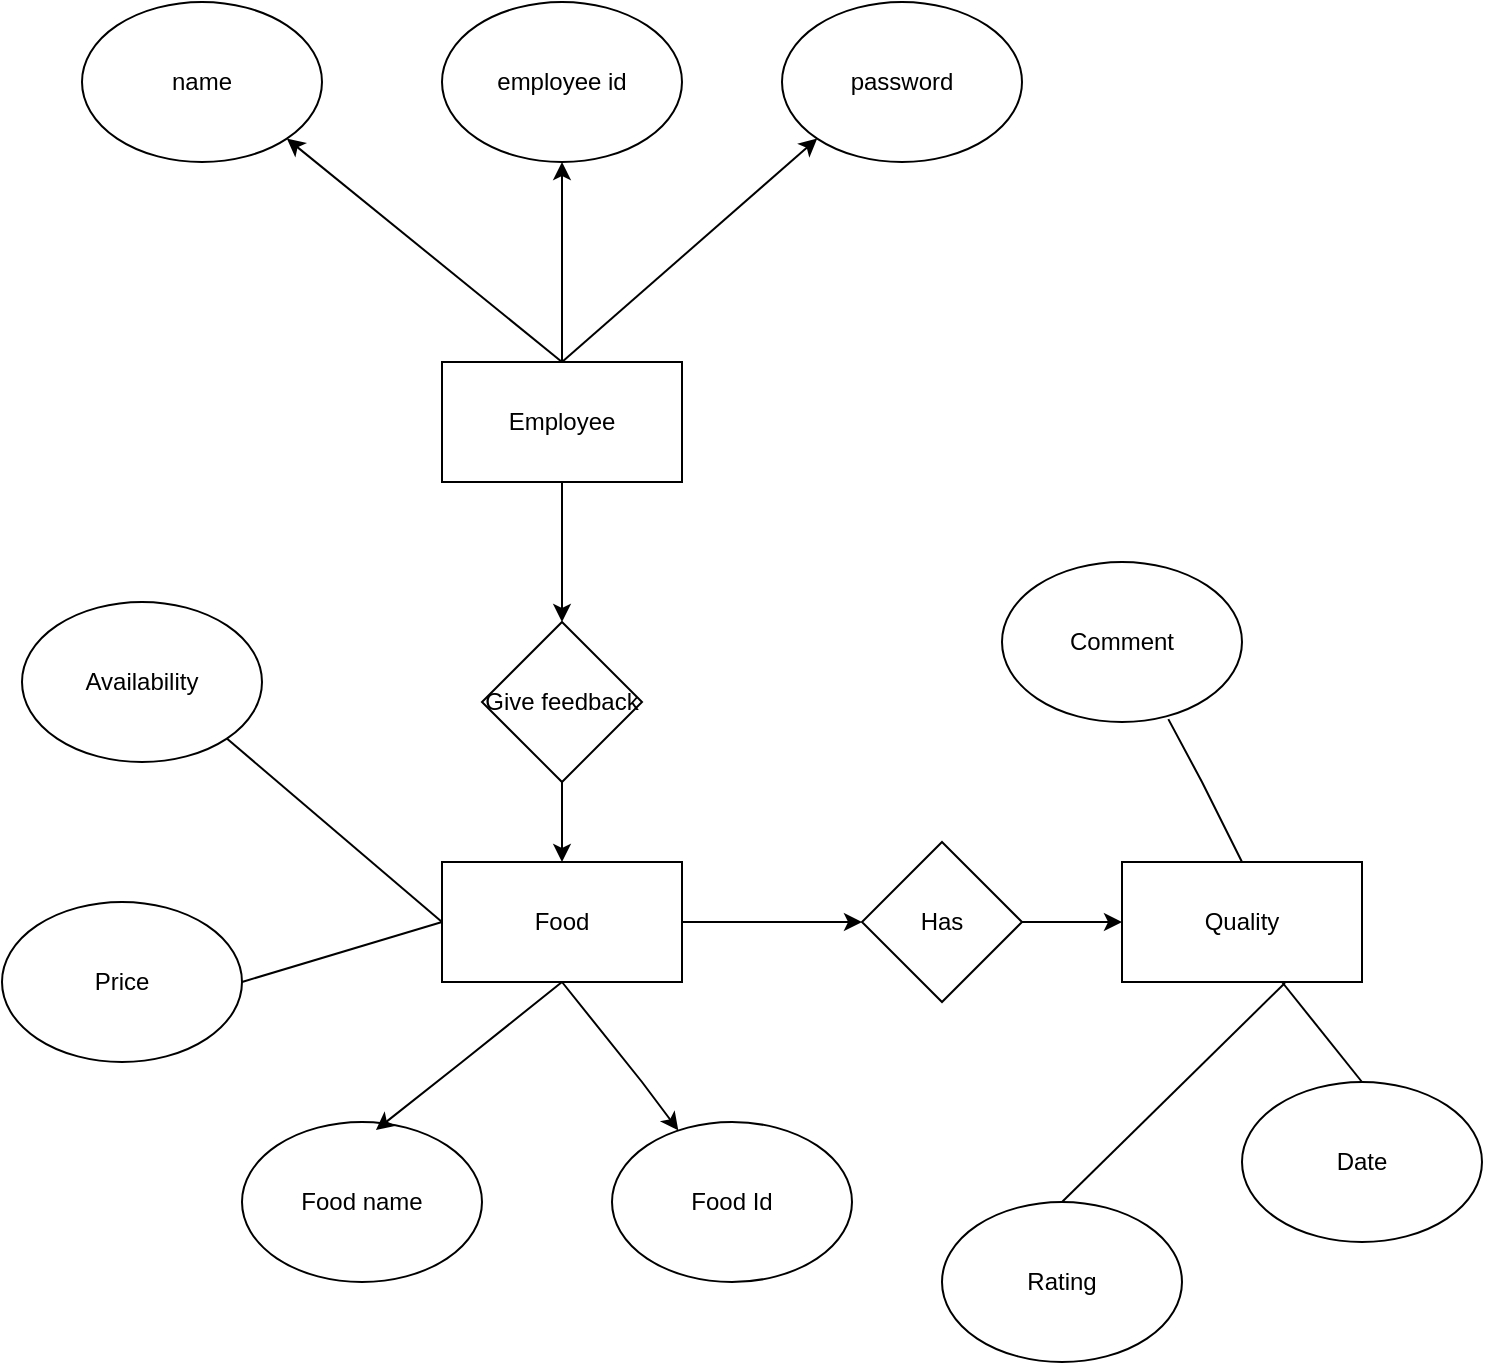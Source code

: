 <mxfile version="24.4.13" type="device">
  <diagram id="R2lEEEUBdFMjLlhIrx00" name="Page-1">
    <mxGraphModel dx="880" dy="483" grid="1" gridSize="10" guides="1" tooltips="1" connect="1" arrows="1" fold="1" page="1" pageScale="1" pageWidth="850" pageHeight="1100" math="0" shadow="0" extFonts="Permanent Marker^https://fonts.googleapis.com/css?family=Permanent+Marker">
      <root>
        <mxCell id="0" />
        <mxCell id="1" parent="0" />
        <mxCell id="3pr98fbwNOzwaNRjoA59-6" style="edgeStyle=orthogonalEdgeStyle;rounded=0;orthogonalLoop=1;jettySize=auto;html=1;exitX=0.5;exitY=0;exitDx=0;exitDy=0;entryX=0.5;entryY=1;entryDx=0;entryDy=0;" parent="1" source="3pr98fbwNOzwaNRjoA59-1" target="3pr98fbwNOzwaNRjoA59-4" edge="1">
          <mxGeometry relative="1" as="geometry" />
        </mxCell>
        <mxCell id="3pr98fbwNOzwaNRjoA59-13" value="" style="edgeStyle=orthogonalEdgeStyle;rounded=0;orthogonalLoop=1;jettySize=auto;html=1;" parent="1" source="3pr98fbwNOzwaNRjoA59-1" target="3pr98fbwNOzwaNRjoA59-12" edge="1">
          <mxGeometry relative="1" as="geometry" />
        </mxCell>
        <mxCell id="3pr98fbwNOzwaNRjoA59-1" value="Employee" style="rounded=0;whiteSpace=wrap;html=1;" parent="1" vertex="1">
          <mxGeometry x="340" y="240" width="120" height="60" as="geometry" />
        </mxCell>
        <mxCell id="3pr98fbwNOzwaNRjoA59-4" value="employee id" style="ellipse;whiteSpace=wrap;html=1;" parent="1" vertex="1">
          <mxGeometry x="340" y="60" width="120" height="80" as="geometry" />
        </mxCell>
        <mxCell id="3pr98fbwNOzwaNRjoA59-7" value="name" style="ellipse;whiteSpace=wrap;html=1;" parent="1" vertex="1">
          <mxGeometry x="160" y="60" width="120" height="80" as="geometry" />
        </mxCell>
        <mxCell id="3pr98fbwNOzwaNRjoA59-8" value="password" style="ellipse;whiteSpace=wrap;html=1;" parent="1" vertex="1">
          <mxGeometry x="510" y="60" width="120" height="80" as="geometry" />
        </mxCell>
        <mxCell id="3pr98fbwNOzwaNRjoA59-10" value="" style="endArrow=classic;html=1;rounded=0;entryX=0;entryY=1;entryDx=0;entryDy=0;" parent="1" target="3pr98fbwNOzwaNRjoA59-8" edge="1">
          <mxGeometry width="50" height="50" relative="1" as="geometry">
            <mxPoint x="400" y="240" as="sourcePoint" />
            <mxPoint x="450" y="190" as="targetPoint" />
          </mxGeometry>
        </mxCell>
        <mxCell id="3pr98fbwNOzwaNRjoA59-11" value="" style="endArrow=classic;html=1;rounded=0;entryX=1;entryY=1;entryDx=0;entryDy=0;" parent="1" target="3pr98fbwNOzwaNRjoA59-7" edge="1">
          <mxGeometry width="50" height="50" relative="1" as="geometry">
            <mxPoint x="400" y="240" as="sourcePoint" />
            <mxPoint x="450" y="190" as="targetPoint" />
          </mxGeometry>
        </mxCell>
        <mxCell id="3pr98fbwNOzwaNRjoA59-15" style="edgeStyle=orthogonalEdgeStyle;rounded=0;orthogonalLoop=1;jettySize=auto;html=1;entryX=0.5;entryY=0;entryDx=0;entryDy=0;" parent="1" source="3pr98fbwNOzwaNRjoA59-12" target="3pr98fbwNOzwaNRjoA59-14" edge="1">
          <mxGeometry relative="1" as="geometry" />
        </mxCell>
        <mxCell id="3pr98fbwNOzwaNRjoA59-12" value="Give feedback" style="rhombus;whiteSpace=wrap;html=1;rounded=0;" parent="1" vertex="1">
          <mxGeometry x="360" y="370" width="80" height="80" as="geometry" />
        </mxCell>
        <mxCell id="3pr98fbwNOzwaNRjoA59-25" style="edgeStyle=orthogonalEdgeStyle;rounded=0;orthogonalLoop=1;jettySize=auto;html=1;exitX=1;exitY=0.5;exitDx=0;exitDy=0;" parent="1" source="3pr98fbwNOzwaNRjoA59-14" target="3pr98fbwNOzwaNRjoA59-24" edge="1">
          <mxGeometry relative="1" as="geometry" />
        </mxCell>
        <mxCell id="3pr98fbwNOzwaNRjoA59-14" value="Food" style="rounded=0;whiteSpace=wrap;html=1;" parent="1" vertex="1">
          <mxGeometry x="340" y="490" width="120" height="60" as="geometry" />
        </mxCell>
        <mxCell id="3pr98fbwNOzwaNRjoA59-16" value="Food name" style="ellipse;whiteSpace=wrap;html=1;" parent="1" vertex="1">
          <mxGeometry x="240" y="620" width="120" height="80" as="geometry" />
        </mxCell>
        <mxCell id="3pr98fbwNOzwaNRjoA59-17" value="Food Id" style="ellipse;whiteSpace=wrap;html=1;" parent="1" vertex="1">
          <mxGeometry x="425" y="620" width="120" height="80" as="geometry" />
        </mxCell>
        <mxCell id="3pr98fbwNOzwaNRjoA59-18" value="" style="endArrow=classic;html=1;rounded=0;entryX=0.558;entryY=0.05;entryDx=0;entryDy=0;entryPerimeter=0;exitX=0.5;exitY=1;exitDx=0;exitDy=0;" parent="1" source="3pr98fbwNOzwaNRjoA59-14" target="3pr98fbwNOzwaNRjoA59-16" edge="1">
          <mxGeometry width="50" height="50" relative="1" as="geometry">
            <mxPoint x="370" y="560" as="sourcePoint" />
            <mxPoint x="320" y="610" as="targetPoint" />
            <Array as="points">
              <mxPoint x="350" y="590" />
            </Array>
          </mxGeometry>
        </mxCell>
        <mxCell id="3pr98fbwNOzwaNRjoA59-19" value="" style="endArrow=classic;html=1;rounded=0;" parent="1" target="3pr98fbwNOzwaNRjoA59-17" edge="1">
          <mxGeometry width="50" height="50" relative="1" as="geometry">
            <mxPoint x="400" y="550" as="sourcePoint" />
            <mxPoint x="317" y="634" as="targetPoint" />
            <Array as="points">
              <mxPoint x="440" y="600" />
            </Array>
          </mxGeometry>
        </mxCell>
        <mxCell id="3pr98fbwNOzwaNRjoA59-20" value="Comment" style="ellipse;whiteSpace=wrap;html=1;" parent="1" vertex="1">
          <mxGeometry x="620" y="340" width="120" height="80" as="geometry" />
        </mxCell>
        <mxCell id="3pr98fbwNOzwaNRjoA59-27" style="edgeStyle=orthogonalEdgeStyle;rounded=0;orthogonalLoop=1;jettySize=auto;html=1;entryX=0;entryY=0.5;entryDx=0;entryDy=0;" parent="1" source="3pr98fbwNOzwaNRjoA59-24" target="3pr98fbwNOzwaNRjoA59-26" edge="1">
          <mxGeometry relative="1" as="geometry" />
        </mxCell>
        <mxCell id="3pr98fbwNOzwaNRjoA59-24" value="Has" style="rhombus;whiteSpace=wrap;html=1;" parent="1" vertex="1">
          <mxGeometry x="550" y="480" width="80" height="80" as="geometry" />
        </mxCell>
        <mxCell id="3pr98fbwNOzwaNRjoA59-26" value="Quality" style="rounded=0;whiteSpace=wrap;html=1;" parent="1" vertex="1">
          <mxGeometry x="680" y="490" width="120" height="60" as="geometry" />
        </mxCell>
        <mxCell id="3pr98fbwNOzwaNRjoA59-28" value="Rating" style="ellipse;whiteSpace=wrap;html=1;" parent="1" vertex="1">
          <mxGeometry x="590" y="660" width="120" height="80" as="geometry" />
        </mxCell>
        <mxCell id="3pr98fbwNOzwaNRjoA59-29" value="Date" style="ellipse;whiteSpace=wrap;html=1;" parent="1" vertex="1">
          <mxGeometry x="740" y="600" width="120" height="80" as="geometry" />
        </mxCell>
        <mxCell id="3pr98fbwNOzwaNRjoA59-30" value="" style="endArrow=none;html=1;rounded=0;entryX=0.693;entryY=0.982;entryDx=0;entryDy=0;entryPerimeter=0;" parent="1" target="3pr98fbwNOzwaNRjoA59-20" edge="1">
          <mxGeometry width="50" height="50" relative="1" as="geometry">
            <mxPoint x="740" y="490" as="sourcePoint" />
            <mxPoint x="790" y="440" as="targetPoint" />
            <Array as="points">
              <mxPoint x="720" y="450" />
            </Array>
          </mxGeometry>
        </mxCell>
        <mxCell id="3pr98fbwNOzwaNRjoA59-31" value="" style="endArrow=none;html=1;rounded=0;entryX=0.679;entryY=1.008;entryDx=0;entryDy=0;entryPerimeter=0;" parent="1" target="3pr98fbwNOzwaNRjoA59-26" edge="1">
          <mxGeometry width="50" height="50" relative="1" as="geometry">
            <mxPoint x="650" y="660" as="sourcePoint" />
            <mxPoint x="700" y="610" as="targetPoint" />
          </mxGeometry>
        </mxCell>
        <mxCell id="3pr98fbwNOzwaNRjoA59-32" value="" style="endArrow=none;html=1;rounded=0;exitX=0.5;exitY=0;exitDx=0;exitDy=0;" parent="1" source="3pr98fbwNOzwaNRjoA59-29" edge="1">
          <mxGeometry width="50" height="50" relative="1" as="geometry">
            <mxPoint x="730" y="610" as="sourcePoint" />
            <mxPoint x="760" y="550" as="targetPoint" />
          </mxGeometry>
        </mxCell>
        <mxCell id="3pr98fbwNOzwaNRjoA59-33" value="Availability" style="ellipse;whiteSpace=wrap;html=1;" parent="1" vertex="1">
          <mxGeometry x="130" y="360" width="120" height="80" as="geometry" />
        </mxCell>
        <mxCell id="3pr98fbwNOzwaNRjoA59-34" value="Price" style="ellipse;whiteSpace=wrap;html=1;" parent="1" vertex="1">
          <mxGeometry x="120" y="510" width="120" height="80" as="geometry" />
        </mxCell>
        <mxCell id="3pr98fbwNOzwaNRjoA59-35" value="" style="endArrow=none;html=1;rounded=0;entryX=0;entryY=0.5;entryDx=0;entryDy=0;" parent="1" target="3pr98fbwNOzwaNRjoA59-14" edge="1">
          <mxGeometry width="50" height="50" relative="1" as="geometry">
            <mxPoint x="240" y="550" as="sourcePoint" />
            <mxPoint x="290" y="500" as="targetPoint" />
          </mxGeometry>
        </mxCell>
        <mxCell id="3pr98fbwNOzwaNRjoA59-36" value="" style="endArrow=none;html=1;rounded=0;exitX=1;exitY=1;exitDx=0;exitDy=0;entryX=0;entryY=0.5;entryDx=0;entryDy=0;" parent="1" source="3pr98fbwNOzwaNRjoA59-33" target="3pr98fbwNOzwaNRjoA59-14" edge="1">
          <mxGeometry width="50" height="50" relative="1" as="geometry">
            <mxPoint x="240" y="510" as="sourcePoint" />
            <mxPoint x="290" y="460" as="targetPoint" />
          </mxGeometry>
        </mxCell>
      </root>
    </mxGraphModel>
  </diagram>
</mxfile>
